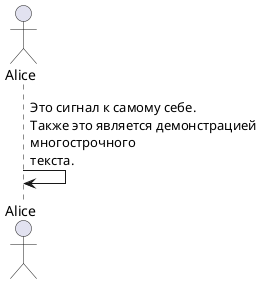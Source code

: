 @startuml

actor Alice

Alice -> Alice: Это сигнал к самому себе.\nТакже это является демонстрацией\nмногострочного \nтекста.

@enduml